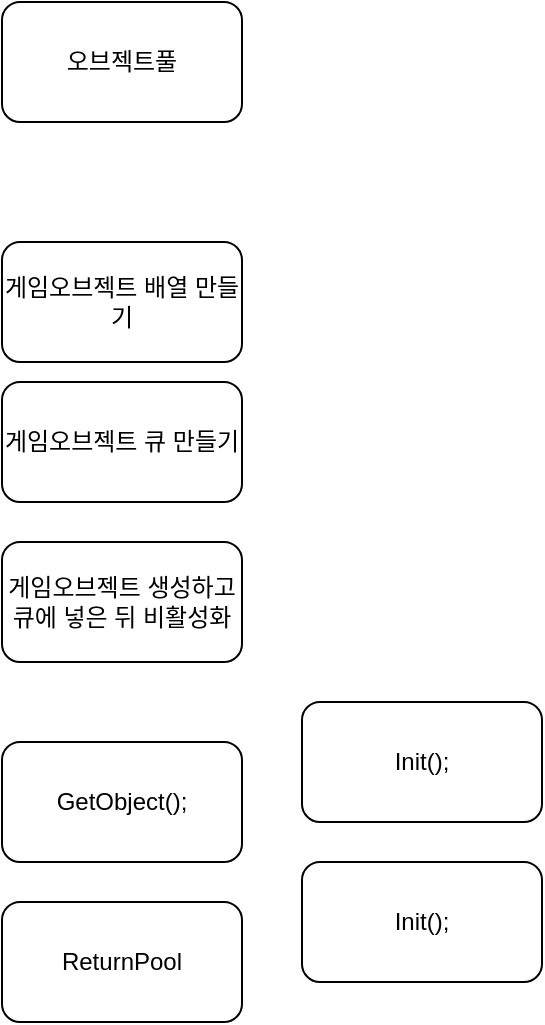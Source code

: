 <mxfile version="21.7.5" type="device">
  <diagram name="페이지-1" id="RatrRP6nfcGQsPmVXGSf">
    <mxGraphModel dx="1098" dy="828" grid="1" gridSize="10" guides="1" tooltips="1" connect="1" arrows="1" fold="1" page="1" pageScale="1" pageWidth="827" pageHeight="1169" math="0" shadow="0">
      <root>
        <mxCell id="0" />
        <mxCell id="1" parent="0" />
        <mxCell id="WjZnzPMZCiqWXGK3myXa-1" value="오브젝트풀" style="rounded=1;whiteSpace=wrap;html=1;" vertex="1" parent="1">
          <mxGeometry x="350" y="90" width="120" height="60" as="geometry" />
        </mxCell>
        <mxCell id="WjZnzPMZCiqWXGK3myXa-2" value="게임오브젝트 배열 만들기" style="rounded=1;whiteSpace=wrap;html=1;" vertex="1" parent="1">
          <mxGeometry x="350" y="210" width="120" height="60" as="geometry" />
        </mxCell>
        <mxCell id="WjZnzPMZCiqWXGK3myXa-3" value="게임오브젝트 큐 만들기" style="rounded=1;whiteSpace=wrap;html=1;" vertex="1" parent="1">
          <mxGeometry x="350" y="280" width="120" height="60" as="geometry" />
        </mxCell>
        <mxCell id="WjZnzPMZCiqWXGK3myXa-4" value="게임오브젝트 생성하고 큐에 넣은 뒤 비활성화" style="rounded=1;whiteSpace=wrap;html=1;" vertex="1" parent="1">
          <mxGeometry x="350" y="360" width="120" height="60" as="geometry" />
        </mxCell>
        <mxCell id="WjZnzPMZCiqWXGK3myXa-5" value="GetObject();" style="rounded=1;whiteSpace=wrap;html=1;" vertex="1" parent="1">
          <mxGeometry x="350" y="460" width="120" height="60" as="geometry" />
        </mxCell>
        <mxCell id="WjZnzPMZCiqWXGK3myXa-6" value="ReturnPool" style="rounded=1;whiteSpace=wrap;html=1;" vertex="1" parent="1">
          <mxGeometry x="350" y="540" width="120" height="60" as="geometry" />
        </mxCell>
        <mxCell id="WjZnzPMZCiqWXGK3myXa-7" value="Init();" style="rounded=1;whiteSpace=wrap;html=1;" vertex="1" parent="1">
          <mxGeometry x="500" y="440" width="120" height="60" as="geometry" />
        </mxCell>
        <mxCell id="WjZnzPMZCiqWXGK3myXa-8" value="Init();" style="rounded=1;whiteSpace=wrap;html=1;" vertex="1" parent="1">
          <mxGeometry x="500" y="520" width="120" height="60" as="geometry" />
        </mxCell>
      </root>
    </mxGraphModel>
  </diagram>
</mxfile>
